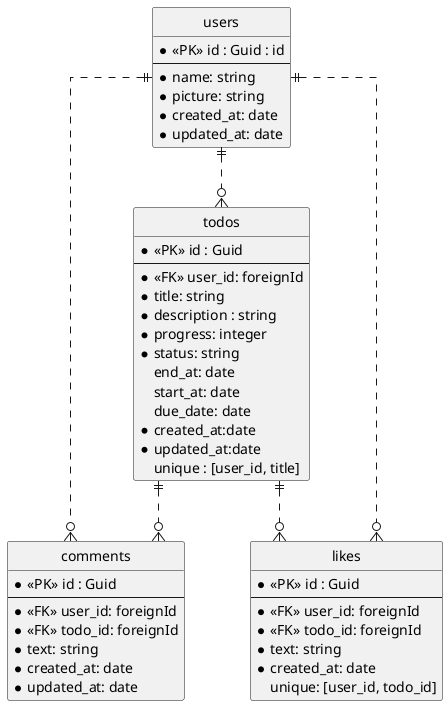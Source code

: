  @startuml test
 hide circle
 skinparam linetype ortho

 entity "users" as users {
     * <<PK>> id : Guid : id
     --
     * name: string
     * picture: string
     * created_at: date
     * updated_at: date
 }

 entity "todos" as todos {
     * <<PK>> id : Guid
     --
     * <<FK>> user_id: foreignId
     * title: string
     * description : string
     * progress: integer
     * status: string
     end_at: date
     start_at: date
     due_date: date
     * created_at:date
     * updated_at:date
     unique : [user_id, title] 
 }

entity "comments" as comments {
     * <<PK>> id : Guid
     --
     * <<FK>> user_id: foreignId
     * <<FK>> todo_id: foreignId
     * text: string
     * created_at: date
     * updated_at: date
 }

 entity "likes" as likes {
     * <<PK>> id : Guid
     --
     * <<FK>> user_id: foreignId
     * <<FK>> todo_id: foreignId
     * text: string
     * created_at: date
     unique: [user_id, todo_id] 
 }

 users ||..o{ todos
 users ||..o{ comments
 todos ||..o{ comments
 users ||..o{ likes
 todos ||..o{ likes

 @enduml